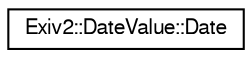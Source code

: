 digraph "Graphical Class Hierarchy"
{
  edge [fontname="FreeSans",fontsize="10",labelfontname="FreeSans",labelfontsize="10"];
  node [fontname="FreeSans",fontsize="10",shape=record];
  rankdir="LR";
  Node1 [label="Exiv2::DateValue::Date",height=0.2,width=0.4,color="black", fillcolor="white", style="filled",URL="$structExiv2_1_1DateValue_1_1Date.html",tooltip="Simple Date helper structure. "];
}
